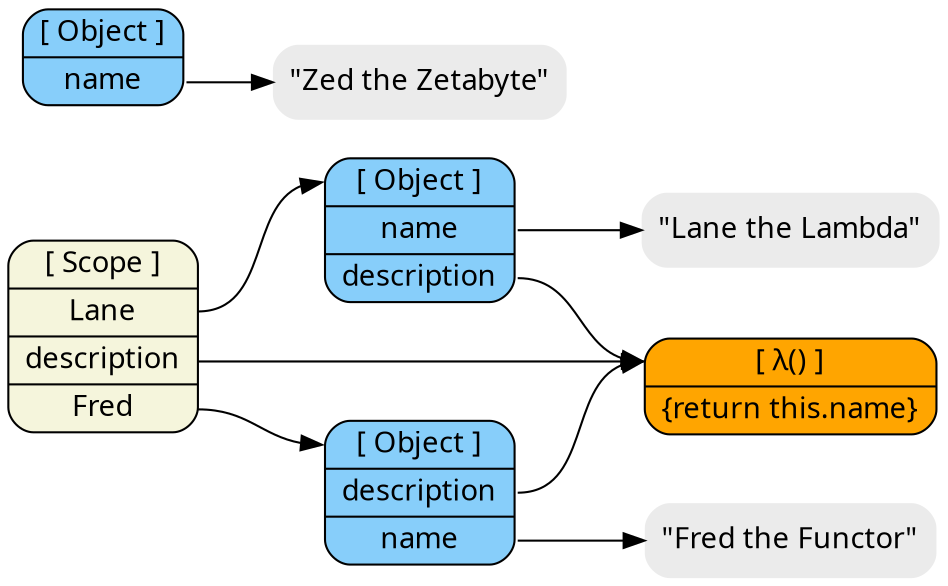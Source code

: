 digraph finite_state_machine {
	size="8,5"
	rankdir = "LR"
	node [fontname=Sans]

  /* Execution Contexts */
  node [shape=Mrecord, fillcolor=beige, style=filled];
  top [label="<__proto__>[ Scope ]|<Lane>Lane|<description>description|<Fred>Fred"];

  /* Normal Objects */
  node [shape = Mrecord, fillcolor=lightskyblue, style=filled];
  ob_Lane [label = "<__proto__>[ Object ]|<name>name|<description>description"];
  ob_Fred [label = "<__proto__>[ Object ]|<description>description|<name>name"];
  ob_1 [label = "<__proto__>[ Object ]|<name>name"];

  /* Function Objects */
  node [shape = Mrecord, fillcolor=orange, style=filled];
  fn1 [label="<__proto__>[ λ() ]|\{return this.name\}"];

  /* Literals */
  node [shape = plaintext, fillcolor=gray92, style="filled,rounded"];
  name [label="\"Lane the Lambda\""]
  name2 [label="\"Fred the Functor\""]
  name3 [label="\"Zed the Zetabyte\""]

  /* References */
  top:Lane -> ob_Lane:__proto__;
  top:Fred -> ob_Fred:__proto__;
  ob_Lane:name -> name;
  ob_Lane:description -> fn1:__proto__;
  ob_Fred:name -> name2;
  ob_Fred:description -> fn1:__proto__;
  ob_1:name -> name3;
  top:description -> fn1:__proto__;

}
